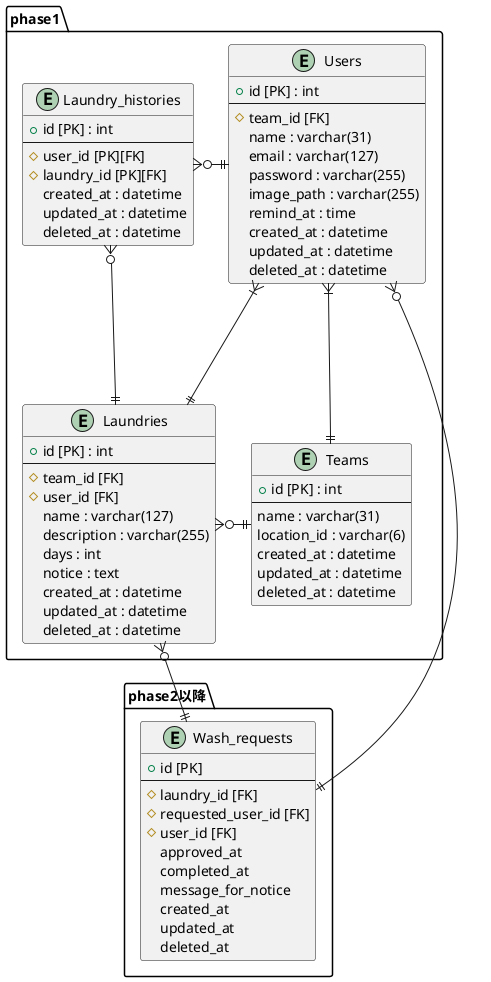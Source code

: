 @startuml

package phase1{
    entity Laundry_histories{
        + id [PK] : int
        --
        # user_id [PK][FK]
        # laundry_id [PK][FK]
        created_at : datetime
        updated_at : datetime
        deleted_at : datetime
    }

    entity Users{
    + id [PK] : int
    --
    # team_id [FK]
    name : varchar(31)
    email : varchar(127)
    password : varchar(255)
    image_path : varchar(255)
    remind_at : time
    created_at : datetime
    updated_at : datetime
    deleted_at : datetime
    }

    entity Teams
    {
    + id [PK] : int
    --
    name : varchar(31)
    location_id : varchar(6)
    created_at : datetime
    updated_at : datetime
    deleted_at : datetime
    }

    entity Laundries{
    + id [PK] : int
    --
    # team_id [FK]
    # user_id [FK]
    name : varchar(127)
    description : varchar(255)
    days : int
    notice : text
    created_at : datetime
    updated_at : datetime
    deleted_at : datetime
    }
}


package  phase2以降{
    entity Wash_requests{
    + id [PK]
    --
    # laundry_id [FK]
    # requested_user_id [FK]
    # user_id [FK]
    approved_at
    completed_at
    message_for_notice
    created_at
    updated_at
    deleted_at
    }
}

Laundry_histories }o-|| Users
Laundry_histories }o-|| Laundries
Users }|---|| Teams
Users }|--|| Laundries
Teams ||-o{ Laundries

Laundries }o--|| Wash_requests
Users }o-|| Wash_requests



@enduml
